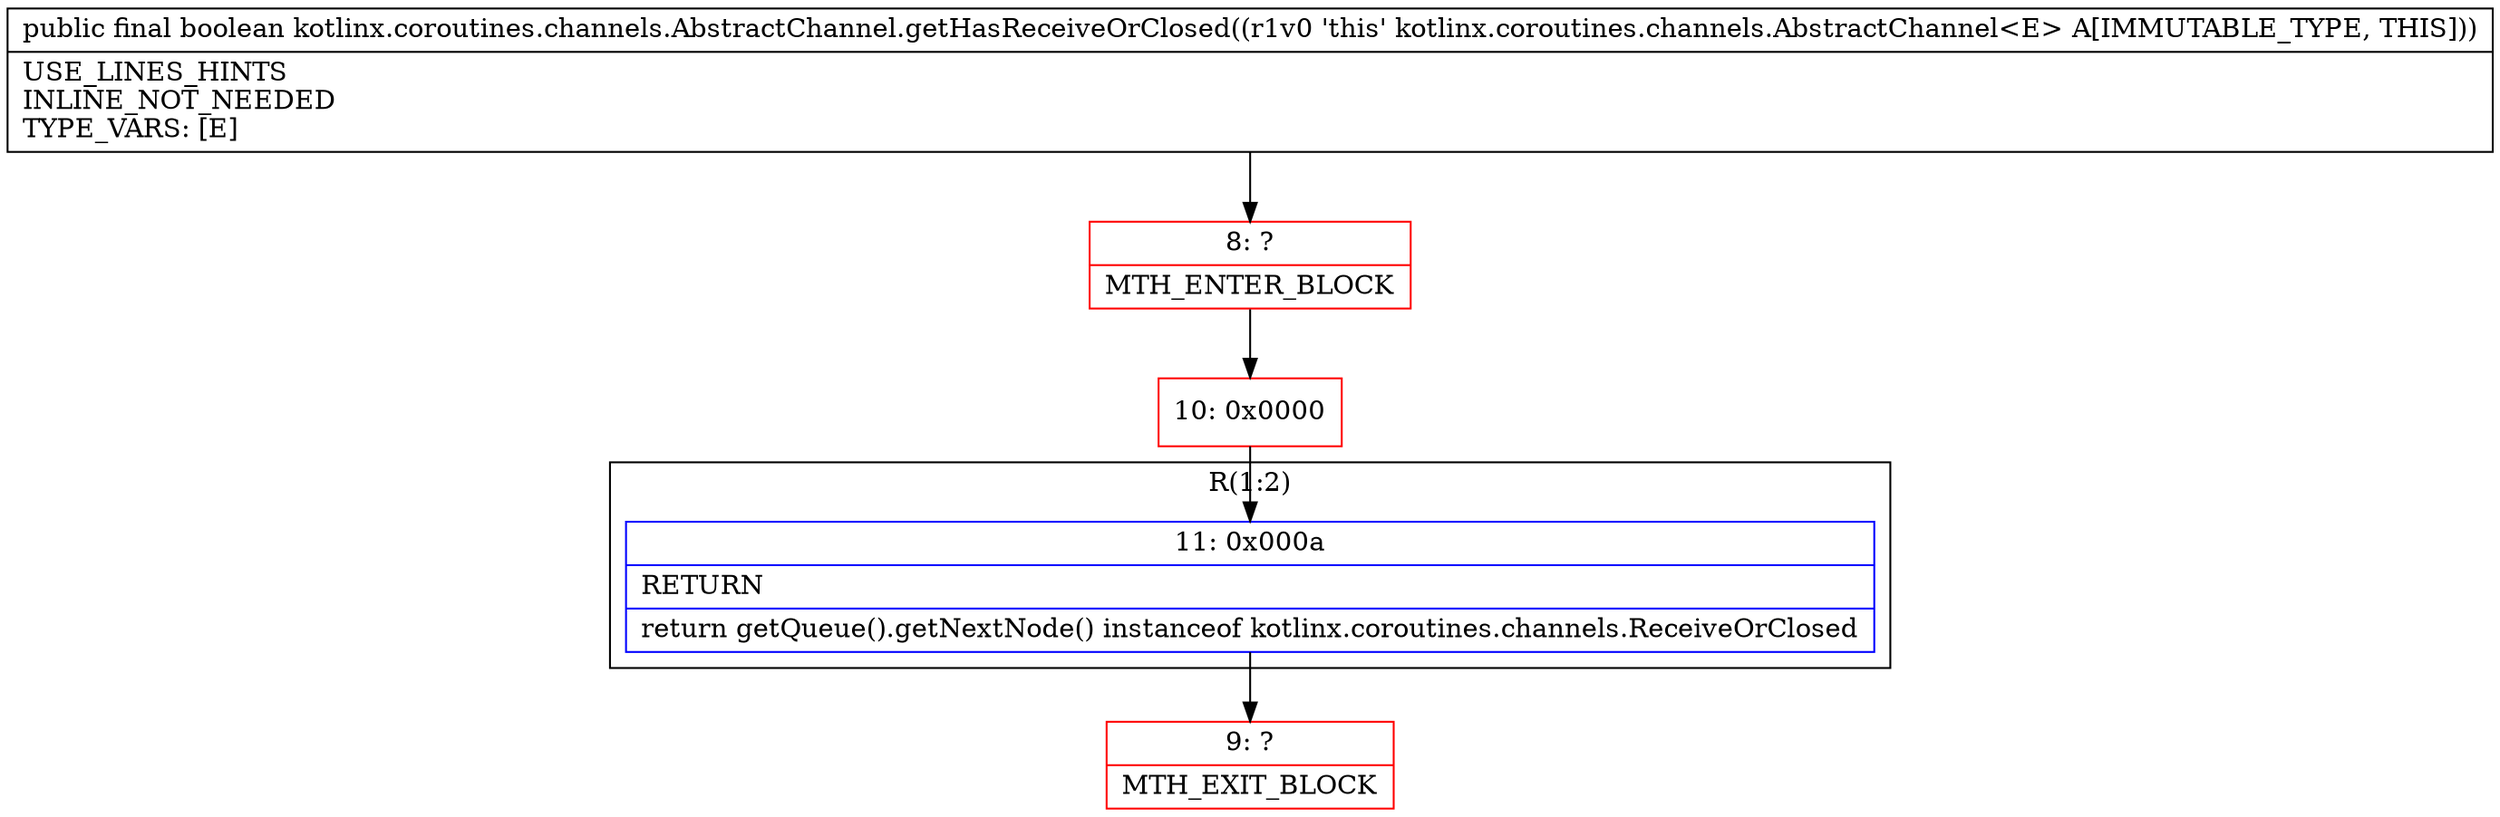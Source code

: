 digraph "CFG forkotlinx.coroutines.channels.AbstractChannel.getHasReceiveOrClosed()Z" {
subgraph cluster_Region_1158786864 {
label = "R(1:2)";
node [shape=record,color=blue];
Node_11 [shape=record,label="{11\:\ 0x000a|RETURN\l|return getQueue().getNextNode() instanceof kotlinx.coroutines.channels.ReceiveOrClosed\l}"];
}
Node_8 [shape=record,color=red,label="{8\:\ ?|MTH_ENTER_BLOCK\l}"];
Node_10 [shape=record,color=red,label="{10\:\ 0x0000}"];
Node_9 [shape=record,color=red,label="{9\:\ ?|MTH_EXIT_BLOCK\l}"];
MethodNode[shape=record,label="{public final boolean kotlinx.coroutines.channels.AbstractChannel.getHasReceiveOrClosed((r1v0 'this' kotlinx.coroutines.channels.AbstractChannel\<E\> A[IMMUTABLE_TYPE, THIS]))  | USE_LINES_HINTS\lINLINE_NOT_NEEDED\lTYPE_VARS: [E]\l}"];
MethodNode -> Node_8;Node_11 -> Node_9;
Node_8 -> Node_10;
Node_10 -> Node_11;
}

